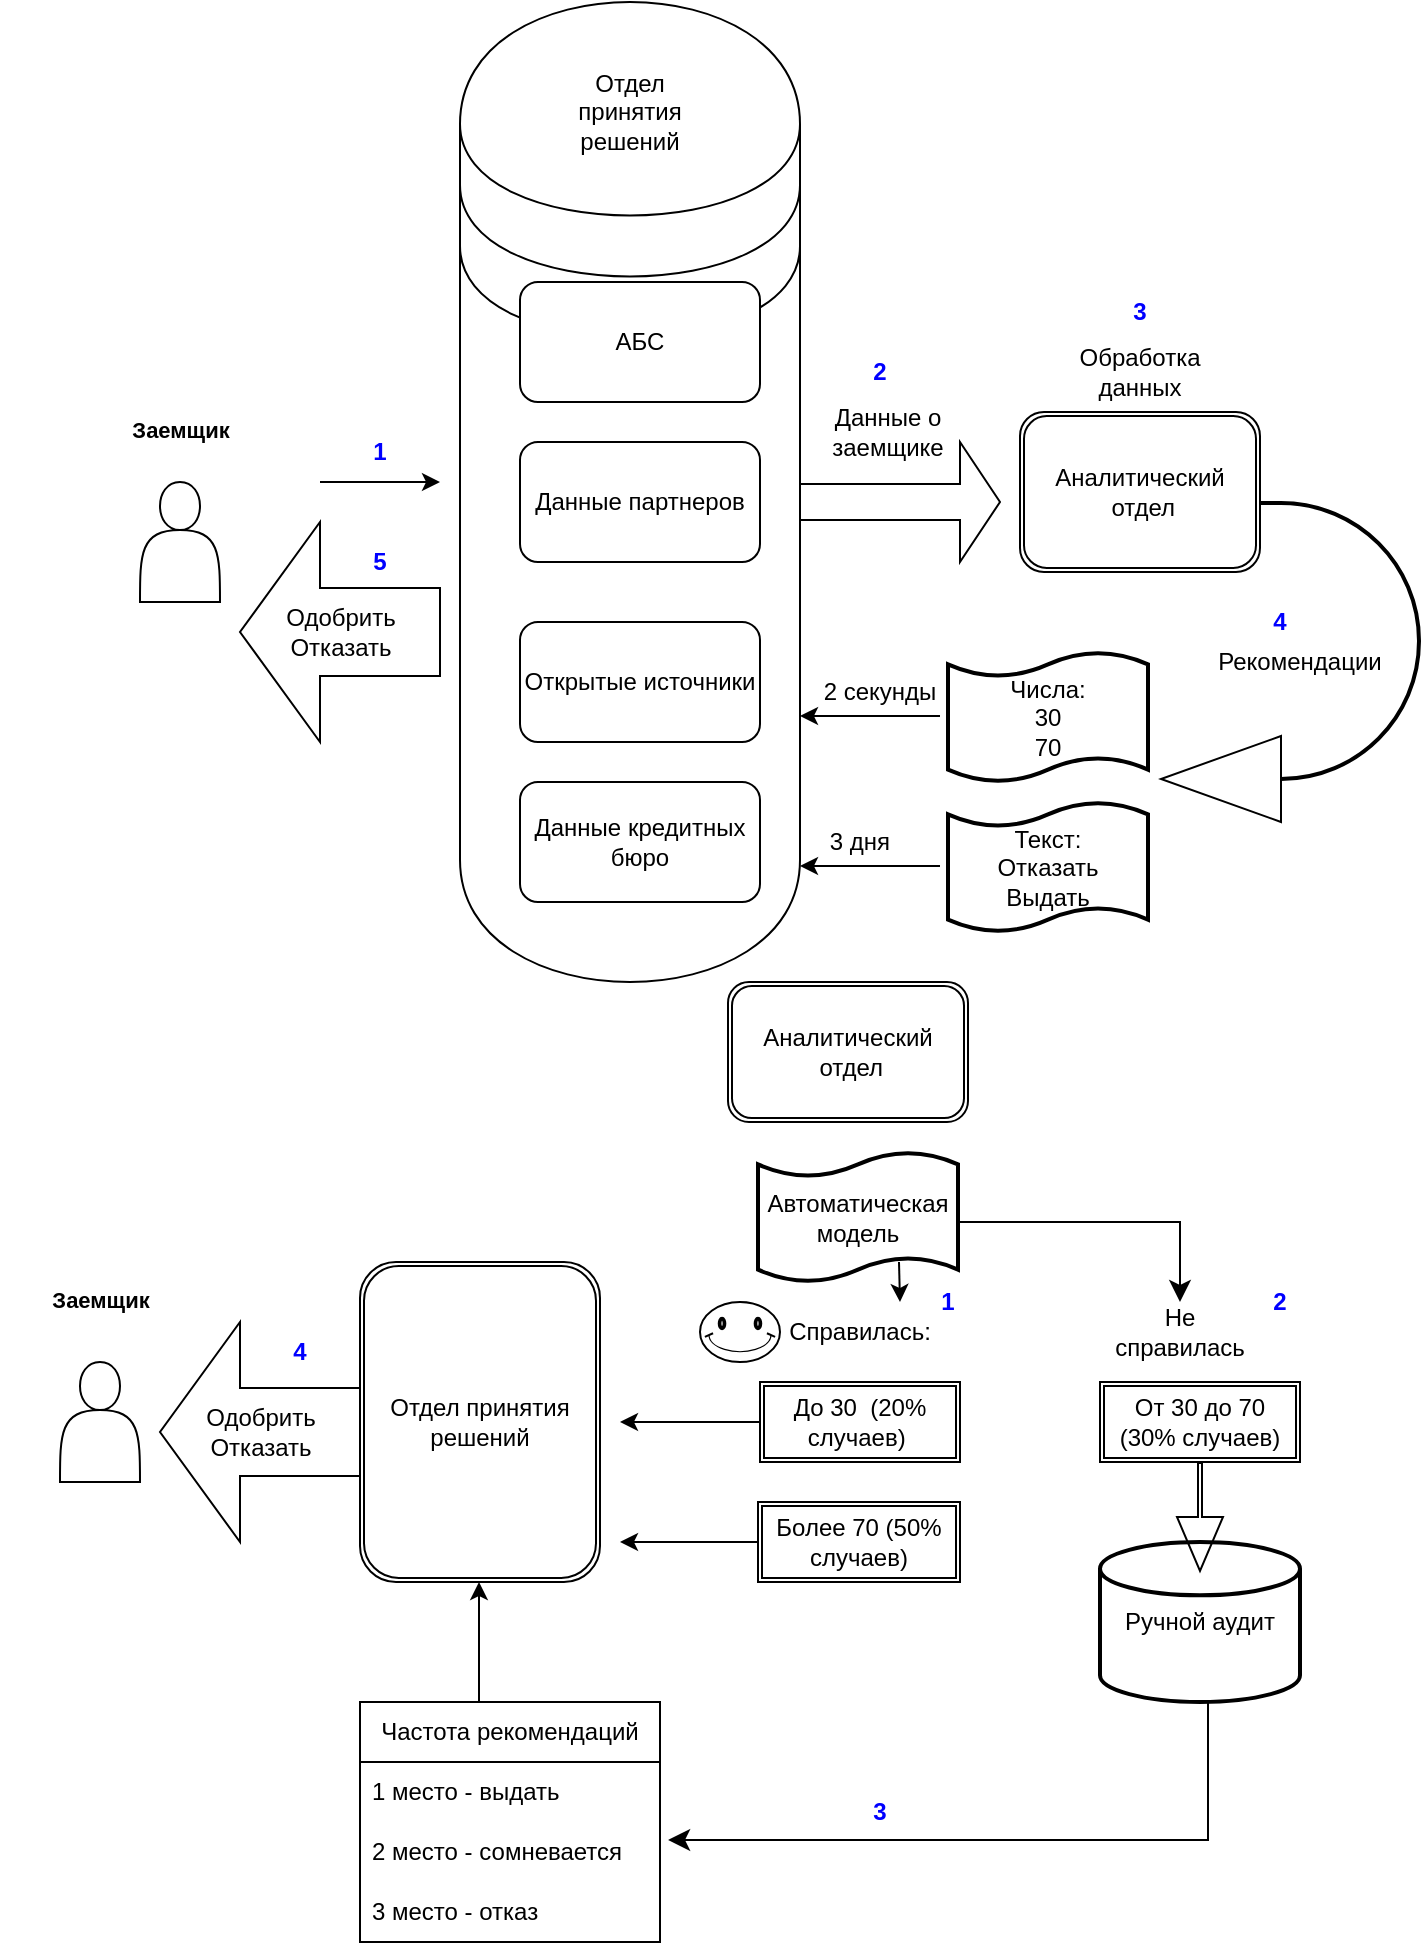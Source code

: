 <mxfile version="21.0.2" type="github"><diagram name="Страница 1" id="DrNtkFW8OOAyjXwriSfT"><mxGraphModel dx="2895" dy="1101" grid="1" gridSize="10" guides="1" tooltips="1" connect="1" arrows="1" fold="1" page="1" pageScale="1" pageWidth="827" pageHeight="1169" math="0" shadow="0"><root><mxCell id="0"/><mxCell id="1" parent="0"/><mxCell id="E3ZtQgOo_2V0chC50kuB-8" value="" style="shape=datastore;whiteSpace=wrap;html=1;" parent="1" vertex="1"><mxGeometry x="170" y="70" width="170" height="490" as="geometry"/></mxCell><mxCell id="E3ZtQgOo_2V0chC50kuB-1" value="" style="shape=actor;whiteSpace=wrap;html=1;" parent="1" vertex="1"><mxGeometry x="10" y="310" width="40" height="60" as="geometry"/></mxCell><mxCell id="E3ZtQgOo_2V0chC50kuB-2" value="АБС" style="rounded=1;whiteSpace=wrap;html=1;" parent="1" vertex="1"><mxGeometry x="200" y="210" width="120" height="60" as="geometry"/></mxCell><mxCell id="E3ZtQgOo_2V0chC50kuB-3" value="&lt;font style=&quot;font-size: 11px;&quot;&gt;Заемщик&lt;/font&gt;" style="text;strokeColor=none;fillColor=none;html=1;fontSize=24;fontStyle=1;verticalAlign=middle;align=center;" parent="1" vertex="1"><mxGeometry x="-20" y="260" width="100" height="40" as="geometry"/></mxCell><mxCell id="E3ZtQgOo_2V0chC50kuB-4" value="Данные партнеров" style="rounded=1;whiteSpace=wrap;html=1;" parent="1" vertex="1"><mxGeometry x="200" y="290" width="120" height="60" as="geometry"/></mxCell><mxCell id="E3ZtQgOo_2V0chC50kuB-5" value="Открытые источники" style="rounded=1;whiteSpace=wrap;html=1;" parent="1" vertex="1"><mxGeometry x="200" y="380" width="120" height="60" as="geometry"/></mxCell><mxCell id="E3ZtQgOo_2V0chC50kuB-6" value="Данные кредитных бюро" style="rounded=1;whiteSpace=wrap;html=1;" parent="1" vertex="1"><mxGeometry x="200" y="460" width="120" height="60" as="geometry"/></mxCell><mxCell id="E3ZtQgOo_2V0chC50kuB-10" value="Отдел принятия решений" style="text;html=1;strokeColor=none;fillColor=none;align=center;verticalAlign=middle;whiteSpace=wrap;rounded=0;" parent="1" vertex="1"><mxGeometry x="220" y="100" width="70" height="50" as="geometry"/></mxCell><mxCell id="E3ZtQgOo_2V0chC50kuB-12" value="" style="shape=singleArrow;whiteSpace=wrap;html=1;" parent="1" vertex="1"><mxGeometry x="340" y="290" width="100" height="60" as="geometry"/></mxCell><mxCell id="E3ZtQgOo_2V0chC50kuB-13" value="" style="endArrow=classic;html=1;rounded=0;" parent="1" edge="1"><mxGeometry relative="1" as="geometry"><mxPoint x="100" y="310" as="sourcePoint"/><mxPoint x="160" y="310" as="targetPoint"/></mxGeometry></mxCell><mxCell id="E3ZtQgOo_2V0chC50kuB-15" value="Аналитический &amp;nbsp;отдел" style="shape=ext;double=1;rounded=1;whiteSpace=wrap;html=1;" parent="1" vertex="1"><mxGeometry x="450" y="275" width="120" height="80" as="geometry"/></mxCell><mxCell id="E3ZtQgOo_2V0chC50kuB-16" value="Данные о заемщике" style="text;html=1;strokeColor=none;fillColor=none;align=center;verticalAlign=middle;whiteSpace=wrap;rounded=0;" parent="1" vertex="1"><mxGeometry x="353.5" y="270" width="60" height="30" as="geometry"/></mxCell><mxCell id="E3ZtQgOo_2V0chC50kuB-17" value="Обработка данных&lt;br&gt;" style="text;html=1;strokeColor=none;fillColor=none;align=center;verticalAlign=middle;whiteSpace=wrap;rounded=0;" parent="1" vertex="1"><mxGeometry x="480" y="240" width="60" height="30" as="geometry"/></mxCell><mxCell id="E3ZtQgOo_2V0chC50kuB-20" value="Числа:&lt;br&gt;30&lt;br&gt;70" style="shape=tape;whiteSpace=wrap;html=1;strokeWidth=2;size=0.19" parent="1" vertex="1"><mxGeometry x="414" y="395" width="100" height="65" as="geometry"/></mxCell><mxCell id="E3ZtQgOo_2V0chC50kuB-21" value="Текст:&lt;br&gt;Отказать&lt;br&gt;Выдать" style="shape=tape;whiteSpace=wrap;html=1;strokeWidth=2;size=0.19" parent="1" vertex="1"><mxGeometry x="414" y="470" width="100" height="65" as="geometry"/></mxCell><mxCell id="E3ZtQgOo_2V0chC50kuB-22" value="" style="html=1;shadow=0;dashed=0;align=center;verticalAlign=middle;shape=mxgraph.arrows2.uTurnArrow;dy=0.5;arrowHead=43;dx2=60;rotation=-180;" parent="1" vertex="1"><mxGeometry x="570" y="320" width="80" height="160" as="geometry"/></mxCell><mxCell id="E3ZtQgOo_2V0chC50kuB-25" value="Рекомендации" style="text;html=1;strokeColor=none;fillColor=none;align=center;verticalAlign=middle;whiteSpace=wrap;rounded=0;" parent="1" vertex="1"><mxGeometry x="560" y="385" width="60" height="30" as="geometry"/></mxCell><mxCell id="E3ZtQgOo_2V0chC50kuB-26" value="" style="endArrow=classic;html=1;rounded=0;" parent="1" edge="1"><mxGeometry width="50" height="50" relative="1" as="geometry"><mxPoint x="410" y="427" as="sourcePoint"/><mxPoint x="340" y="427" as="targetPoint"/></mxGeometry></mxCell><mxCell id="E3ZtQgOo_2V0chC50kuB-27" value="" style="endArrow=classic;html=1;rounded=0;" parent="1" edge="1"><mxGeometry width="50" height="50" relative="1" as="geometry"><mxPoint x="410" y="502" as="sourcePoint"/><mxPoint x="340" y="502" as="targetPoint"/></mxGeometry></mxCell><mxCell id="E3ZtQgOo_2V0chC50kuB-30" value="2 секунды" style="text;html=1;strokeColor=none;fillColor=none;align=center;verticalAlign=middle;whiteSpace=wrap;rounded=0;" parent="1" vertex="1"><mxGeometry x="350" y="400" width="60" height="30" as="geometry"/></mxCell><mxCell id="E3ZtQgOo_2V0chC50kuB-31" value="3 дня" style="text;html=1;strokeColor=none;fillColor=none;align=center;verticalAlign=middle;whiteSpace=wrap;rounded=0;" parent="1" vertex="1"><mxGeometry x="340" y="475" width="60" height="30" as="geometry"/></mxCell><mxCell id="E3ZtQgOo_2V0chC50kuB-34" value="&lt;b&gt;&lt;font color=&quot;#0000ff&quot;&gt;1&lt;/font&gt;&lt;/b&gt;" style="text;html=1;strokeColor=none;fillColor=none;align=center;verticalAlign=middle;whiteSpace=wrap;rounded=0;" parent="1" vertex="1"><mxGeometry x="100" y="280" width="60" height="30" as="geometry"/></mxCell><mxCell id="XlM3iioVRMJyd6XuogQ--1" value="&lt;b&gt;&lt;font color=&quot;#0000ff&quot;&gt;2&lt;/font&gt;&lt;/b&gt;" style="text;html=1;strokeColor=none;fillColor=none;align=center;verticalAlign=middle;whiteSpace=wrap;rounded=0;" vertex="1" parent="1"><mxGeometry x="350" y="240" width="60" height="30" as="geometry"/></mxCell><mxCell id="XlM3iioVRMJyd6XuogQ--2" value="&lt;b&gt;&lt;font color=&quot;#0000ff&quot;&gt;3&lt;/font&gt;&lt;/b&gt;" style="text;html=1;strokeColor=none;fillColor=none;align=center;verticalAlign=middle;whiteSpace=wrap;rounded=0;" vertex="1" parent="1"><mxGeometry x="480" y="210" width="60" height="30" as="geometry"/></mxCell><mxCell id="XlM3iioVRMJyd6XuogQ--3" value="&lt;b&gt;&lt;font color=&quot;#0000ff&quot;&gt;4&lt;/font&gt;&lt;/b&gt;" style="text;html=1;strokeColor=none;fillColor=none;align=center;verticalAlign=middle;whiteSpace=wrap;rounded=0;" vertex="1" parent="1"><mxGeometry x="550" y="365" width="60" height="30" as="geometry"/></mxCell><mxCell id="XlM3iioVRMJyd6XuogQ--12" value="Одобрить&lt;br&gt;Отказать" style="html=1;shadow=0;dashed=0;align=center;verticalAlign=middle;shape=mxgraph.arrows2.arrow;dy=0.6;dx=40;flipH=1;notch=0;" vertex="1" parent="1"><mxGeometry x="60" y="330" width="100" height="110" as="geometry"/></mxCell><mxCell id="XlM3iioVRMJyd6XuogQ--13" value="&lt;b&gt;&lt;font color=&quot;#0000ff&quot;&gt;5&lt;/font&gt;&lt;/b&gt;" style="text;html=1;strokeColor=none;fillColor=none;align=center;verticalAlign=middle;whiteSpace=wrap;rounded=0;" vertex="1" parent="1"><mxGeometry x="100" y="335" width="60" height="30" as="geometry"/></mxCell><mxCell id="XlM3iioVRMJyd6XuogQ--16" value="До 30 &amp;nbsp;(20% случаев)&amp;nbsp;" style="shape=ext;double=1;rounded=0;whiteSpace=wrap;html=1;" vertex="1" parent="1"><mxGeometry x="320" y="760" width="100" height="40" as="geometry"/></mxCell><mxCell id="XlM3iioVRMJyd6XuogQ--17" value="Более 70 (50% случаев)" style="shape=ext;double=1;rounded=0;whiteSpace=wrap;html=1;" vertex="1" parent="1"><mxGeometry x="319" y="820" width="101" height="40" as="geometry"/></mxCell><mxCell id="XlM3iioVRMJyd6XuogQ--18" value="От 30 до 70 (30% случаев)" style="shape=ext;double=1;rounded=0;whiteSpace=wrap;html=1;" vertex="1" parent="1"><mxGeometry x="490" y="760" width="100" height="40" as="geometry"/></mxCell><mxCell id="XlM3iioVRMJyd6XuogQ--19" value="Отдел принятия решений" style="shape=ext;double=1;rounded=1;whiteSpace=wrap;html=1;" vertex="1" parent="1"><mxGeometry x="120" y="700" width="120" height="160" as="geometry"/></mxCell><mxCell id="XlM3iioVRMJyd6XuogQ--20" value="" style="shape=actor;whiteSpace=wrap;html=1;" vertex="1" parent="1"><mxGeometry x="-30" y="750" width="40" height="60" as="geometry"/></mxCell><mxCell id="XlM3iioVRMJyd6XuogQ--21" value="&lt;font style=&quot;font-size: 11px;&quot;&gt;Заемщик&lt;/font&gt;" style="text;strokeColor=none;fillColor=none;html=1;fontSize=24;fontStyle=1;verticalAlign=middle;align=center;" vertex="1" parent="1"><mxGeometry x="-60" y="695" width="100" height="40" as="geometry"/></mxCell><mxCell id="XlM3iioVRMJyd6XuogQ--22" value="Аналитический &amp;nbsp;отдел" style="shape=ext;double=1;rounded=1;whiteSpace=wrap;html=1;" vertex="1" parent="1"><mxGeometry x="304" y="560" width="120" height="70" as="geometry"/></mxCell><mxCell id="XlM3iioVRMJyd6XuogQ--25" value="Ручной аудит" style="strokeWidth=2;html=1;shape=mxgraph.flowchart.database;whiteSpace=wrap;" vertex="1" parent="1"><mxGeometry x="490" y="840" width="100" height="80" as="geometry"/></mxCell><mxCell id="XlM3iioVRMJyd6XuogQ--26" value="Автоматическая модель" style="shape=tape;whiteSpace=wrap;html=1;strokeWidth=2;size=0.19" vertex="1" parent="1"><mxGeometry x="319" y="645" width="100" height="65" as="geometry"/></mxCell><mxCell id="XlM3iioVRMJyd6XuogQ--28" value="" style="endArrow=classic;html=1;rounded=0;exitX=0;exitY=0.5;exitDx=0;exitDy=0;" edge="1" parent="1" source="XlM3iioVRMJyd6XuogQ--16"><mxGeometry width="50" height="50" relative="1" as="geometry"><mxPoint x="314" y="779.5" as="sourcePoint"/><mxPoint x="250" y="780" as="targetPoint"/></mxGeometry></mxCell><mxCell id="XlM3iioVRMJyd6XuogQ--29" value="" style="endArrow=classic;html=1;rounded=0;exitX=0;exitY=0.5;exitDx=0;exitDy=0;" edge="1" parent="1" source="XlM3iioVRMJyd6XuogQ--17"><mxGeometry width="50" height="50" relative="1" as="geometry"><mxPoint x="314" y="845" as="sourcePoint"/><mxPoint x="250" y="840" as="targetPoint"/></mxGeometry></mxCell><mxCell id="XlM3iioVRMJyd6XuogQ--30" value="Частота рекомендаций" style="swimlane;fontStyle=0;childLayout=stackLayout;horizontal=1;startSize=30;horizontalStack=0;resizeParent=1;resizeParentMax=0;resizeLast=0;collapsible=1;marginBottom=0;whiteSpace=wrap;html=1;" vertex="1" parent="1"><mxGeometry x="120" y="920" width="150" height="120" as="geometry"><mxRectangle x="580" y="585" width="170" height="30" as="alternateBounds"/></mxGeometry></mxCell><mxCell id="XlM3iioVRMJyd6XuogQ--31" value="1 место - выдать" style="text;strokeColor=none;fillColor=none;align=left;verticalAlign=middle;spacingLeft=4;spacingRight=4;overflow=hidden;points=[[0,0.5],[1,0.5]];portConstraint=eastwest;rotatable=0;whiteSpace=wrap;html=1;" vertex="1" parent="XlM3iioVRMJyd6XuogQ--30"><mxGeometry y="30" width="150" height="30" as="geometry"/></mxCell><mxCell id="XlM3iioVRMJyd6XuogQ--32" value="2 место - сомневается" style="text;strokeColor=none;fillColor=none;align=left;verticalAlign=middle;spacingLeft=4;spacingRight=4;overflow=hidden;points=[[0,0.5],[1,0.5]];portConstraint=eastwest;rotatable=0;whiteSpace=wrap;html=1;" vertex="1" parent="XlM3iioVRMJyd6XuogQ--30"><mxGeometry y="60" width="150" height="30" as="geometry"/></mxCell><mxCell id="XlM3iioVRMJyd6XuogQ--33" value="3 место - отказ" style="text;strokeColor=none;fillColor=none;align=left;verticalAlign=middle;spacingLeft=4;spacingRight=4;overflow=hidden;points=[[0,0.5],[1,0.5]];portConstraint=eastwest;rotatable=0;whiteSpace=wrap;html=1;" vertex="1" parent="XlM3iioVRMJyd6XuogQ--30"><mxGeometry y="90" width="150" height="30" as="geometry"/></mxCell><mxCell id="XlM3iioVRMJyd6XuogQ--34" value="Справилась:" style="text;html=1;strokeColor=none;fillColor=none;align=center;verticalAlign=middle;whiteSpace=wrap;rounded=0;" vertex="1" parent="1"><mxGeometry x="340" y="720" width="60" height="30" as="geometry"/></mxCell><mxCell id="XlM3iioVRMJyd6XuogQ--35" value="Не справилась" style="text;html=1;strokeColor=none;fillColor=none;align=center;verticalAlign=middle;whiteSpace=wrap;rounded=0;" vertex="1" parent="1"><mxGeometry x="500" y="720" width="60" height="30" as="geometry"/></mxCell><mxCell id="XlM3iioVRMJyd6XuogQ--36" value="" style="verticalLabelPosition=bottom;verticalAlign=top;html=1;shape=mxgraph.basic.smiley" vertex="1" parent="1"><mxGeometry x="290" y="720" width="40" height="30" as="geometry"/></mxCell><mxCell id="XlM3iioVRMJyd6XuogQ--37" value="" style="edgeStyle=segmentEdgeStyle;endArrow=classic;html=1;curved=0;rounded=0;endSize=8;startSize=8;" edge="1" parent="1"><mxGeometry width="50" height="50" relative="1" as="geometry"><mxPoint x="420" y="680" as="sourcePoint"/><mxPoint x="530" y="720" as="targetPoint"/></mxGeometry></mxCell><mxCell id="XlM3iioVRMJyd6XuogQ--38" value="" style="endArrow=classic;html=1;rounded=0;" edge="1" parent="1"><mxGeometry width="50" height="50" relative="1" as="geometry"><mxPoint x="389.5" y="700" as="sourcePoint"/><mxPoint x="390" y="720" as="targetPoint"/></mxGeometry></mxCell><mxCell id="XlM3iioVRMJyd6XuogQ--39" value="" style="shape=flexArrow;endArrow=classic;html=1;rounded=0;width=2;endSize=8.67;" edge="1" parent="1"><mxGeometry width="50" height="50" relative="1" as="geometry"><mxPoint x="540" y="800" as="sourcePoint"/><mxPoint x="540" y="855" as="targetPoint"/></mxGeometry></mxCell><mxCell id="XlM3iioVRMJyd6XuogQ--41" value="" style="edgeStyle=segmentEdgeStyle;endArrow=classic;html=1;curved=0;rounded=0;endSize=8;startSize=8;entryX=1.027;entryY=0.3;entryDx=0;entryDy=0;entryPerimeter=0;" edge="1" parent="1" target="XlM3iioVRMJyd6XuogQ--32"><mxGeometry width="50" height="50" relative="1" as="geometry"><mxPoint x="534" y="920" as="sourcePoint"/><mxPoint x="414" y="1070" as="targetPoint"/><Array as="points"><mxPoint x="544" y="920"/><mxPoint x="544" y="989"/></Array></mxGeometry></mxCell><mxCell id="XlM3iioVRMJyd6XuogQ--42" value="" style="endArrow=classic;html=1;rounded=0;" edge="1" parent="1"><mxGeometry width="50" height="50" relative="1" as="geometry"><mxPoint x="179.5" y="920" as="sourcePoint"/><mxPoint x="179.5" y="860" as="targetPoint"/></mxGeometry></mxCell><mxCell id="XlM3iioVRMJyd6XuogQ--43" value="&lt;b&gt;&lt;font color=&quot;#0000ff&quot;&gt;1&lt;/font&gt;&lt;/b&gt;" style="text;html=1;strokeColor=none;fillColor=none;align=center;verticalAlign=middle;whiteSpace=wrap;rounded=0;" vertex="1" parent="1"><mxGeometry x="383.5" y="705" width="60" height="30" as="geometry"/></mxCell><mxCell id="XlM3iioVRMJyd6XuogQ--44" value="&lt;b&gt;&lt;font color=&quot;#0000ff&quot;&gt;2&lt;/font&gt;&lt;/b&gt;" style="text;html=1;strokeColor=none;fillColor=none;align=center;verticalAlign=middle;whiteSpace=wrap;rounded=0;" vertex="1" parent="1"><mxGeometry x="550" y="705" width="60" height="30" as="geometry"/></mxCell><mxCell id="XlM3iioVRMJyd6XuogQ--46" value="&lt;b&gt;&lt;font color=&quot;#0000ff&quot;&gt;3&lt;/font&gt;&lt;/b&gt;" style="text;html=1;strokeColor=none;fillColor=none;align=center;verticalAlign=middle;whiteSpace=wrap;rounded=0;" vertex="1" parent="1"><mxGeometry x="350" y="960" width="60" height="30" as="geometry"/></mxCell><mxCell id="XlM3iioVRMJyd6XuogQ--47" value="Одобрить&lt;br&gt;Отказать" style="html=1;shadow=0;dashed=0;align=center;verticalAlign=middle;shape=mxgraph.arrows2.arrow;dy=0.6;dx=40;flipH=1;notch=0;" vertex="1" parent="1"><mxGeometry x="20" y="730" width="100" height="110" as="geometry"/></mxCell><mxCell id="XlM3iioVRMJyd6XuogQ--48" value="&lt;b&gt;&lt;font color=&quot;#0000ff&quot;&gt;4&lt;/font&gt;&lt;/b&gt;" style="text;html=1;strokeColor=none;fillColor=none;align=center;verticalAlign=middle;whiteSpace=wrap;rounded=0;" vertex="1" parent="1"><mxGeometry x="60" y="730" width="60" height="30" as="geometry"/></mxCell></root></mxGraphModel></diagram></mxfile>